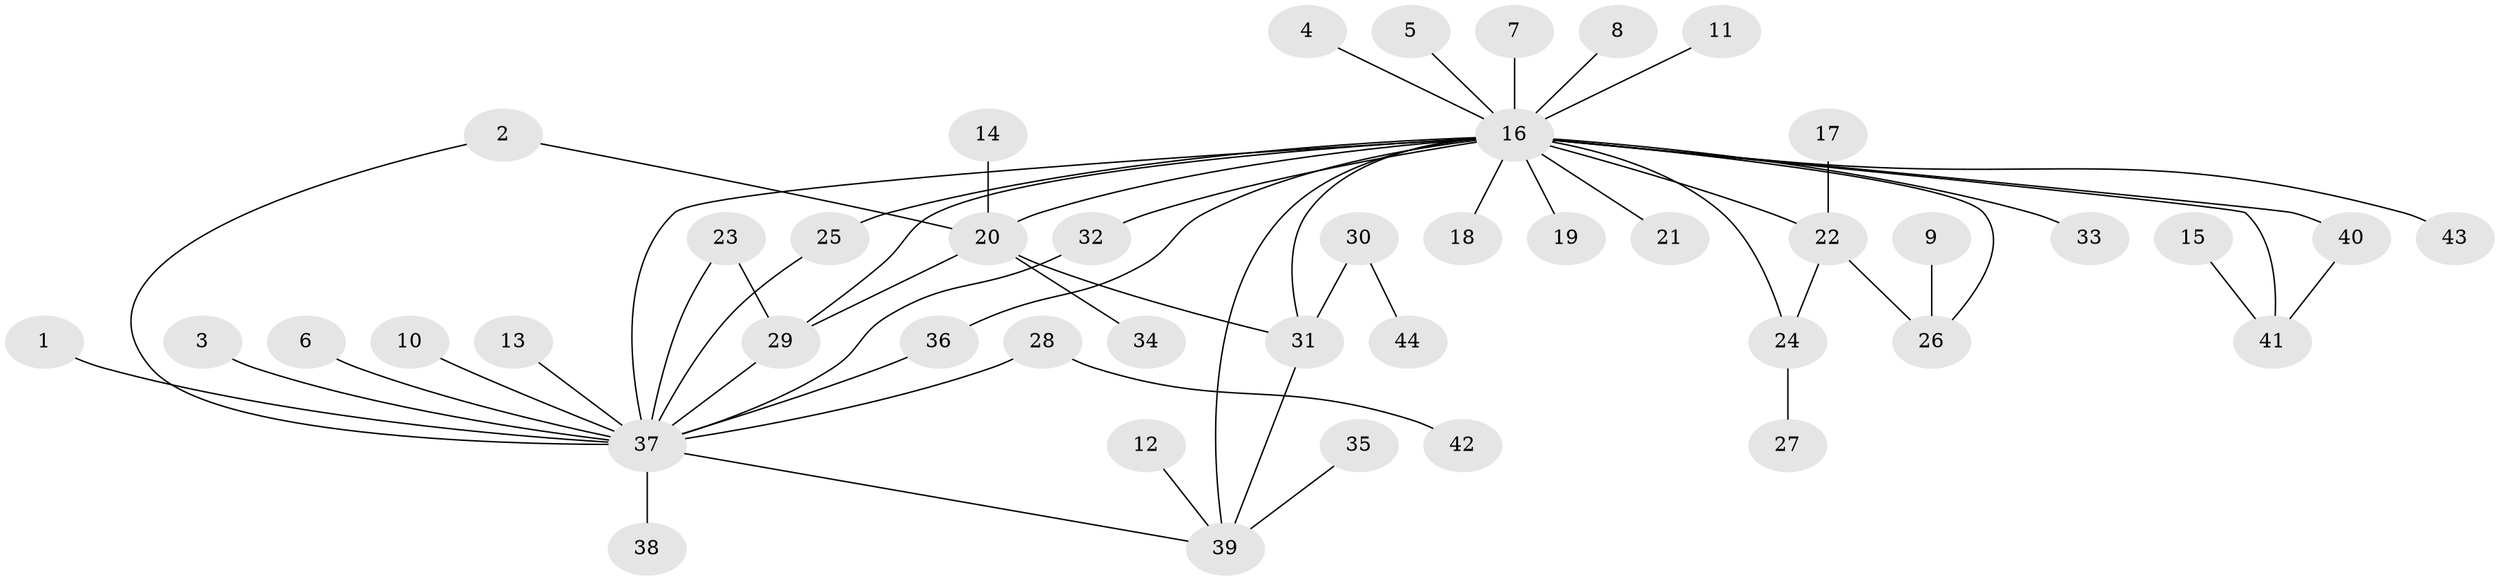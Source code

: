 // original degree distribution, {1: 0.5529411764705883, 29: 0.011764705882352941, 5: 0.023529411764705882, 19: 0.011764705882352941, 4: 0.08235294117647059, 6: 0.023529411764705882, 2: 0.21176470588235294, 9: 0.011764705882352941, 7: 0.011764705882352941, 3: 0.058823529411764705}
// Generated by graph-tools (version 1.1) at 2025/01/03/09/25 03:01:54]
// undirected, 44 vertices, 56 edges
graph export_dot {
graph [start="1"]
  node [color=gray90,style=filled];
  1;
  2;
  3;
  4;
  5;
  6;
  7;
  8;
  9;
  10;
  11;
  12;
  13;
  14;
  15;
  16;
  17;
  18;
  19;
  20;
  21;
  22;
  23;
  24;
  25;
  26;
  27;
  28;
  29;
  30;
  31;
  32;
  33;
  34;
  35;
  36;
  37;
  38;
  39;
  40;
  41;
  42;
  43;
  44;
  1 -- 37 [weight=1.0];
  2 -- 20 [weight=1.0];
  2 -- 37 [weight=1.0];
  3 -- 37 [weight=1.0];
  4 -- 16 [weight=1.0];
  5 -- 16 [weight=1.0];
  6 -- 37 [weight=1.0];
  7 -- 16 [weight=1.0];
  8 -- 16 [weight=1.0];
  9 -- 26 [weight=1.0];
  10 -- 37 [weight=1.0];
  11 -- 16 [weight=1.0];
  12 -- 39 [weight=1.0];
  13 -- 37 [weight=1.0];
  14 -- 20 [weight=1.0];
  15 -- 41 [weight=1.0];
  16 -- 18 [weight=1.0];
  16 -- 19 [weight=1.0];
  16 -- 20 [weight=1.0];
  16 -- 21 [weight=1.0];
  16 -- 22 [weight=1.0];
  16 -- 24 [weight=1.0];
  16 -- 25 [weight=1.0];
  16 -- 26 [weight=1.0];
  16 -- 29 [weight=1.0];
  16 -- 31 [weight=1.0];
  16 -- 32 [weight=1.0];
  16 -- 33 [weight=1.0];
  16 -- 36 [weight=1.0];
  16 -- 37 [weight=1.0];
  16 -- 39 [weight=1.0];
  16 -- 40 [weight=1.0];
  16 -- 41 [weight=1.0];
  16 -- 43 [weight=1.0];
  17 -- 22 [weight=2.0];
  20 -- 29 [weight=1.0];
  20 -- 31 [weight=1.0];
  20 -- 34 [weight=1.0];
  22 -- 24 [weight=1.0];
  22 -- 26 [weight=1.0];
  23 -- 29 [weight=2.0];
  23 -- 37 [weight=1.0];
  24 -- 27 [weight=1.0];
  25 -- 37 [weight=1.0];
  28 -- 37 [weight=1.0];
  28 -- 42 [weight=1.0];
  29 -- 37 [weight=1.0];
  30 -- 31 [weight=1.0];
  30 -- 44 [weight=1.0];
  31 -- 39 [weight=1.0];
  32 -- 37 [weight=1.0];
  35 -- 39 [weight=1.0];
  36 -- 37 [weight=2.0];
  37 -- 38 [weight=1.0];
  37 -- 39 [weight=1.0];
  40 -- 41 [weight=1.0];
}
